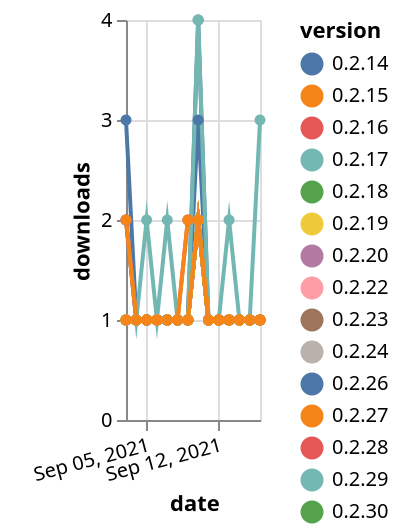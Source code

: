 {"$schema": "https://vega.github.io/schema/vega-lite/v5.json", "description": "A simple bar chart with embedded data.", "data": {"values": [{"date": "2021-09-03", "total": 185, "delta": 1, "version": "0.2.18"}, {"date": "2021-09-04", "total": 186, "delta": 1, "version": "0.2.18"}, {"date": "2021-09-05", "total": 187, "delta": 1, "version": "0.2.18"}, {"date": "2021-09-06", "total": 188, "delta": 1, "version": "0.2.18"}, {"date": "2021-09-07", "total": 189, "delta": 1, "version": "0.2.18"}, {"date": "2021-09-08", "total": 190, "delta": 1, "version": "0.2.18"}, {"date": "2021-09-09", "total": 191, "delta": 1, "version": "0.2.18"}, {"date": "2021-09-10", "total": 193, "delta": 2, "version": "0.2.18"}, {"date": "2021-09-11", "total": 194, "delta": 1, "version": "0.2.18"}, {"date": "2021-09-12", "total": 195, "delta": 1, "version": "0.2.18"}, {"date": "2021-09-13", "total": 196, "delta": 1, "version": "0.2.18"}, {"date": "2021-09-14", "total": 197, "delta": 1, "version": "0.2.18"}, {"date": "2021-09-15", "total": 198, "delta": 1, "version": "0.2.18"}, {"date": "2021-09-16", "total": 199, "delta": 1, "version": "0.2.18"}, {"date": "2021-09-03", "total": 189, "delta": 1, "version": "0.2.19"}, {"date": "2021-09-04", "total": 190, "delta": 1, "version": "0.2.19"}, {"date": "2021-09-05", "total": 191, "delta": 1, "version": "0.2.19"}, {"date": "2021-09-06", "total": 192, "delta": 1, "version": "0.2.19"}, {"date": "2021-09-07", "total": 193, "delta": 1, "version": "0.2.19"}, {"date": "2021-09-08", "total": 194, "delta": 1, "version": "0.2.19"}, {"date": "2021-09-09", "total": 195, "delta": 1, "version": "0.2.19"}, {"date": "2021-09-10", "total": 197, "delta": 2, "version": "0.2.19"}, {"date": "2021-09-11", "total": 198, "delta": 1, "version": "0.2.19"}, {"date": "2021-09-12", "total": 199, "delta": 1, "version": "0.2.19"}, {"date": "2021-09-13", "total": 200, "delta": 1, "version": "0.2.19"}, {"date": "2021-09-14", "total": 201, "delta": 1, "version": "0.2.19"}, {"date": "2021-09-15", "total": 202, "delta": 1, "version": "0.2.19"}, {"date": "2021-09-16", "total": 203, "delta": 1, "version": "0.2.19"}, {"date": "2021-09-03", "total": 198, "delta": 1, "version": "0.2.20"}, {"date": "2021-09-04", "total": 199, "delta": 1, "version": "0.2.20"}, {"date": "2021-09-05", "total": 200, "delta": 1, "version": "0.2.20"}, {"date": "2021-09-06", "total": 201, "delta": 1, "version": "0.2.20"}, {"date": "2021-09-07", "total": 202, "delta": 1, "version": "0.2.20"}, {"date": "2021-09-08", "total": 203, "delta": 1, "version": "0.2.20"}, {"date": "2021-09-09", "total": 204, "delta": 1, "version": "0.2.20"}, {"date": "2021-09-10", "total": 206, "delta": 2, "version": "0.2.20"}, {"date": "2021-09-11", "total": 207, "delta": 1, "version": "0.2.20"}, {"date": "2021-09-12", "total": 208, "delta": 1, "version": "0.2.20"}, {"date": "2021-09-13", "total": 209, "delta": 1, "version": "0.2.20"}, {"date": "2021-09-14", "total": 210, "delta": 1, "version": "0.2.20"}, {"date": "2021-09-15", "total": 211, "delta": 1, "version": "0.2.20"}, {"date": "2021-09-16", "total": 212, "delta": 1, "version": "0.2.20"}, {"date": "2021-09-03", "total": 234, "delta": 1, "version": "0.2.16"}, {"date": "2021-09-04", "total": 235, "delta": 1, "version": "0.2.16"}, {"date": "2021-09-05", "total": 236, "delta": 1, "version": "0.2.16"}, {"date": "2021-09-06", "total": 237, "delta": 1, "version": "0.2.16"}, {"date": "2021-09-07", "total": 238, "delta": 1, "version": "0.2.16"}, {"date": "2021-09-08", "total": 239, "delta": 1, "version": "0.2.16"}, {"date": "2021-09-09", "total": 240, "delta": 1, "version": "0.2.16"}, {"date": "2021-09-10", "total": 242, "delta": 2, "version": "0.2.16"}, {"date": "2021-09-11", "total": 243, "delta": 1, "version": "0.2.16"}, {"date": "2021-09-12", "total": 244, "delta": 1, "version": "0.2.16"}, {"date": "2021-09-13", "total": 245, "delta": 1, "version": "0.2.16"}, {"date": "2021-09-14", "total": 246, "delta": 1, "version": "0.2.16"}, {"date": "2021-09-15", "total": 247, "delta": 1, "version": "0.2.16"}, {"date": "2021-09-16", "total": 248, "delta": 1, "version": "0.2.16"}, {"date": "2021-09-03", "total": 177, "delta": 1, "version": "0.2.36"}, {"date": "2021-09-04", "total": 178, "delta": 1, "version": "0.2.36"}, {"date": "2021-09-05", "total": 179, "delta": 1, "version": "0.2.36"}, {"date": "2021-09-06", "total": 180, "delta": 1, "version": "0.2.36"}, {"date": "2021-09-07", "total": 181, "delta": 1, "version": "0.2.36"}, {"date": "2021-09-08", "total": 182, "delta": 1, "version": "0.2.36"}, {"date": "2021-09-09", "total": 183, "delta": 1, "version": "0.2.36"}, {"date": "2021-09-10", "total": 185, "delta": 2, "version": "0.2.36"}, {"date": "2021-09-11", "total": 186, "delta": 1, "version": "0.2.36"}, {"date": "2021-09-12", "total": 187, "delta": 1, "version": "0.2.36"}, {"date": "2021-09-13", "total": 188, "delta": 1, "version": "0.2.36"}, {"date": "2021-09-14", "total": 189, "delta": 1, "version": "0.2.36"}, {"date": "2021-09-15", "total": 190, "delta": 1, "version": "0.2.36"}, {"date": "2021-09-16", "total": 191, "delta": 1, "version": "0.2.36"}, {"date": "2021-09-03", "total": 170, "delta": 1, "version": "0.2.24"}, {"date": "2021-09-04", "total": 171, "delta": 1, "version": "0.2.24"}, {"date": "2021-09-05", "total": 172, "delta": 1, "version": "0.2.24"}, {"date": "2021-09-06", "total": 173, "delta": 1, "version": "0.2.24"}, {"date": "2021-09-07", "total": 174, "delta": 1, "version": "0.2.24"}, {"date": "2021-09-08", "total": 175, "delta": 1, "version": "0.2.24"}, {"date": "2021-09-09", "total": 176, "delta": 1, "version": "0.2.24"}, {"date": "2021-09-10", "total": 178, "delta": 2, "version": "0.2.24"}, {"date": "2021-09-11", "total": 179, "delta": 1, "version": "0.2.24"}, {"date": "2021-09-12", "total": 180, "delta": 1, "version": "0.2.24"}, {"date": "2021-09-13", "total": 181, "delta": 1, "version": "0.2.24"}, {"date": "2021-09-14", "total": 182, "delta": 1, "version": "0.2.24"}, {"date": "2021-09-15", "total": 183, "delta": 1, "version": "0.2.24"}, {"date": "2021-09-16", "total": 184, "delta": 1, "version": "0.2.24"}, {"date": "2021-09-03", "total": 153, "delta": 1, "version": "0.2.34"}, {"date": "2021-09-04", "total": 154, "delta": 1, "version": "0.2.34"}, {"date": "2021-09-05", "total": 155, "delta": 1, "version": "0.2.34"}, {"date": "2021-09-06", "total": 156, "delta": 1, "version": "0.2.34"}, {"date": "2021-09-07", "total": 157, "delta": 1, "version": "0.2.34"}, {"date": "2021-09-08", "total": 158, "delta": 1, "version": "0.2.34"}, {"date": "2021-09-09", "total": 159, "delta": 1, "version": "0.2.34"}, {"date": "2021-09-10", "total": 161, "delta": 2, "version": "0.2.34"}, {"date": "2021-09-11", "total": 162, "delta": 1, "version": "0.2.34"}, {"date": "2021-09-12", "total": 163, "delta": 1, "version": "0.2.34"}, {"date": "2021-09-13", "total": 164, "delta": 1, "version": "0.2.34"}, {"date": "2021-09-14", "total": 165, "delta": 1, "version": "0.2.34"}, {"date": "2021-09-15", "total": 166, "delta": 1, "version": "0.2.34"}, {"date": "2021-09-16", "total": 167, "delta": 1, "version": "0.2.34"}, {"date": "2021-09-03", "total": 243, "delta": 1, "version": "0.2.14"}, {"date": "2021-09-04", "total": 244, "delta": 1, "version": "0.2.14"}, {"date": "2021-09-05", "total": 245, "delta": 1, "version": "0.2.14"}, {"date": "2021-09-06", "total": 246, "delta": 1, "version": "0.2.14"}, {"date": "2021-09-07", "total": 247, "delta": 1, "version": "0.2.14"}, {"date": "2021-09-08", "total": 248, "delta": 1, "version": "0.2.14"}, {"date": "2021-09-09", "total": 249, "delta": 1, "version": "0.2.14"}, {"date": "2021-09-10", "total": 251, "delta": 2, "version": "0.2.14"}, {"date": "2021-09-11", "total": 252, "delta": 1, "version": "0.2.14"}, {"date": "2021-09-12", "total": 253, "delta": 1, "version": "0.2.14"}, {"date": "2021-09-13", "total": 254, "delta": 1, "version": "0.2.14"}, {"date": "2021-09-14", "total": 255, "delta": 1, "version": "0.2.14"}, {"date": "2021-09-15", "total": 256, "delta": 1, "version": "0.2.14"}, {"date": "2021-09-16", "total": 257, "delta": 1, "version": "0.2.14"}, {"date": "2021-09-03", "total": 196, "delta": 3, "version": "0.3.5"}, {"date": "2021-09-04", "total": 197, "delta": 1, "version": "0.3.5"}, {"date": "2021-09-05", "total": 198, "delta": 1, "version": "0.3.5"}, {"date": "2021-09-06", "total": 199, "delta": 1, "version": "0.3.5"}, {"date": "2021-09-07", "total": 200, "delta": 1, "version": "0.3.5"}, {"date": "2021-09-08", "total": 201, "delta": 1, "version": "0.3.5"}, {"date": "2021-09-09", "total": 202, "delta": 1, "version": "0.3.5"}, {"date": "2021-09-10", "total": 206, "delta": 4, "version": "0.3.5"}, {"date": "2021-09-11", "total": 207, "delta": 1, "version": "0.3.5"}, {"date": "2021-09-12", "total": 208, "delta": 1, "version": "0.3.5"}, {"date": "2021-09-13", "total": 209, "delta": 1, "version": "0.3.5"}, {"date": "2021-09-14", "total": 210, "delta": 1, "version": "0.3.5"}, {"date": "2021-09-15", "total": 211, "delta": 1, "version": "0.3.5"}, {"date": "2021-09-16", "total": 212, "delta": 1, "version": "0.3.5"}, {"date": "2021-09-03", "total": 150, "delta": 1, "version": "0.2.29"}, {"date": "2021-09-04", "total": 151, "delta": 1, "version": "0.2.29"}, {"date": "2021-09-05", "total": 152, "delta": 1, "version": "0.2.29"}, {"date": "2021-09-06", "total": 153, "delta": 1, "version": "0.2.29"}, {"date": "2021-09-07", "total": 154, "delta": 1, "version": "0.2.29"}, {"date": "2021-09-08", "total": 155, "delta": 1, "version": "0.2.29"}, {"date": "2021-09-09", "total": 156, "delta": 1, "version": "0.2.29"}, {"date": "2021-09-10", "total": 158, "delta": 2, "version": "0.2.29"}, {"date": "2021-09-11", "total": 159, "delta": 1, "version": "0.2.29"}, {"date": "2021-09-12", "total": 160, "delta": 1, "version": "0.2.29"}, {"date": "2021-09-13", "total": 161, "delta": 1, "version": "0.2.29"}, {"date": "2021-09-14", "total": 162, "delta": 1, "version": "0.2.29"}, {"date": "2021-09-15", "total": 163, "delta": 1, "version": "0.2.29"}, {"date": "2021-09-16", "total": 164, "delta": 1, "version": "0.2.29"}, {"date": "2021-09-03", "total": 159, "delta": 1, "version": "0.2.28"}, {"date": "2021-09-04", "total": 160, "delta": 1, "version": "0.2.28"}, {"date": "2021-09-05", "total": 161, "delta": 1, "version": "0.2.28"}, {"date": "2021-09-06", "total": 162, "delta": 1, "version": "0.2.28"}, {"date": "2021-09-07", "total": 163, "delta": 1, "version": "0.2.28"}, {"date": "2021-09-08", "total": 164, "delta": 1, "version": "0.2.28"}, {"date": "2021-09-09", "total": 166, "delta": 2, "version": "0.2.28"}, {"date": "2021-09-10", "total": 168, "delta": 2, "version": "0.2.28"}, {"date": "2021-09-11", "total": 169, "delta": 1, "version": "0.2.28"}, {"date": "2021-09-12", "total": 170, "delta": 1, "version": "0.2.28"}, {"date": "2021-09-13", "total": 171, "delta": 1, "version": "0.2.28"}, {"date": "2021-09-14", "total": 172, "delta": 1, "version": "0.2.28"}, {"date": "2021-09-15", "total": 173, "delta": 1, "version": "0.2.28"}, {"date": "2021-09-16", "total": 174, "delta": 1, "version": "0.2.28"}, {"date": "2021-09-03", "total": 185, "delta": 1, "version": "0.3.0"}, {"date": "2021-09-04", "total": 186, "delta": 1, "version": "0.3.0"}, {"date": "2021-09-05", "total": 187, "delta": 1, "version": "0.3.0"}, {"date": "2021-09-06", "total": 188, "delta": 1, "version": "0.3.0"}, {"date": "2021-09-07", "total": 189, "delta": 1, "version": "0.3.0"}, {"date": "2021-09-08", "total": 190, "delta": 1, "version": "0.3.0"}, {"date": "2021-09-09", "total": 191, "delta": 1, "version": "0.3.0"}, {"date": "2021-09-10", "total": 193, "delta": 2, "version": "0.3.0"}, {"date": "2021-09-11", "total": 194, "delta": 1, "version": "0.3.0"}, {"date": "2021-09-12", "total": 195, "delta": 1, "version": "0.3.0"}, {"date": "2021-09-13", "total": 196, "delta": 1, "version": "0.3.0"}, {"date": "2021-09-14", "total": 197, "delta": 1, "version": "0.3.0"}, {"date": "2021-09-15", "total": 198, "delta": 1, "version": "0.3.0"}, {"date": "2021-09-16", "total": 199, "delta": 1, "version": "0.3.0"}, {"date": "2021-09-03", "total": 186, "delta": 1, "version": "0.2.17"}, {"date": "2021-09-04", "total": 187, "delta": 1, "version": "0.2.17"}, {"date": "2021-09-05", "total": 188, "delta": 1, "version": "0.2.17"}, {"date": "2021-09-06", "total": 189, "delta": 1, "version": "0.2.17"}, {"date": "2021-09-07", "total": 190, "delta": 1, "version": "0.2.17"}, {"date": "2021-09-08", "total": 191, "delta": 1, "version": "0.2.17"}, {"date": "2021-09-09", "total": 192, "delta": 1, "version": "0.2.17"}, {"date": "2021-09-10", "total": 194, "delta": 2, "version": "0.2.17"}, {"date": "2021-09-11", "total": 195, "delta": 1, "version": "0.2.17"}, {"date": "2021-09-12", "total": 196, "delta": 1, "version": "0.2.17"}, {"date": "2021-09-13", "total": 197, "delta": 1, "version": "0.2.17"}, {"date": "2021-09-14", "total": 198, "delta": 1, "version": "0.2.17"}, {"date": "2021-09-15", "total": 199, "delta": 1, "version": "0.2.17"}, {"date": "2021-09-16", "total": 200, "delta": 1, "version": "0.2.17"}, {"date": "2021-09-03", "total": 257, "delta": 2, "version": "0.2.26"}, {"date": "2021-09-04", "total": 258, "delta": 1, "version": "0.2.26"}, {"date": "2021-09-05", "total": 259, "delta": 1, "version": "0.2.26"}, {"date": "2021-09-06", "total": 260, "delta": 1, "version": "0.2.26"}, {"date": "2021-09-07", "total": 261, "delta": 1, "version": "0.2.26"}, {"date": "2021-09-08", "total": 262, "delta": 1, "version": "0.2.26"}, {"date": "2021-09-09", "total": 263, "delta": 1, "version": "0.2.26"}, {"date": "2021-09-10", "total": 266, "delta": 3, "version": "0.2.26"}, {"date": "2021-09-11", "total": 267, "delta": 1, "version": "0.2.26"}, {"date": "2021-09-12", "total": 268, "delta": 1, "version": "0.2.26"}, {"date": "2021-09-13", "total": 269, "delta": 1, "version": "0.2.26"}, {"date": "2021-09-14", "total": 270, "delta": 1, "version": "0.2.26"}, {"date": "2021-09-15", "total": 271, "delta": 1, "version": "0.2.26"}, {"date": "2021-09-16", "total": 272, "delta": 1, "version": "0.2.26"}, {"date": "2021-09-03", "total": 146, "delta": 1, "version": "0.2.35"}, {"date": "2021-09-04", "total": 147, "delta": 1, "version": "0.2.35"}, {"date": "2021-09-05", "total": 148, "delta": 1, "version": "0.2.35"}, {"date": "2021-09-06", "total": 149, "delta": 1, "version": "0.2.35"}, {"date": "2021-09-07", "total": 150, "delta": 1, "version": "0.2.35"}, {"date": "2021-09-08", "total": 151, "delta": 1, "version": "0.2.35"}, {"date": "2021-09-09", "total": 152, "delta": 1, "version": "0.2.35"}, {"date": "2021-09-10", "total": 154, "delta": 2, "version": "0.2.35"}, {"date": "2021-09-11", "total": 155, "delta": 1, "version": "0.2.35"}, {"date": "2021-09-12", "total": 156, "delta": 1, "version": "0.2.35"}, {"date": "2021-09-13", "total": 157, "delta": 1, "version": "0.2.35"}, {"date": "2021-09-14", "total": 158, "delta": 1, "version": "0.2.35"}, {"date": "2021-09-15", "total": 159, "delta": 1, "version": "0.2.35"}, {"date": "2021-09-16", "total": 160, "delta": 1, "version": "0.2.35"}, {"date": "2021-09-03", "total": 44, "delta": 2, "version": "0.3.9"}, {"date": "2021-09-04", "total": 45, "delta": 1, "version": "0.3.9"}, {"date": "2021-09-05", "total": 47, "delta": 2, "version": "0.3.9"}, {"date": "2021-09-06", "total": 48, "delta": 1, "version": "0.3.9"}, {"date": "2021-09-07", "total": 50, "delta": 2, "version": "0.3.9"}, {"date": "2021-09-08", "total": 51, "delta": 1, "version": "0.3.9"}, {"date": "2021-09-09", "total": 52, "delta": 1, "version": "0.3.9"}, {"date": "2021-09-10", "total": 56, "delta": 4, "version": "0.3.9"}, {"date": "2021-09-11", "total": 57, "delta": 1, "version": "0.3.9"}, {"date": "2021-09-12", "total": 58, "delta": 1, "version": "0.3.9"}, {"date": "2021-09-13", "total": 60, "delta": 2, "version": "0.3.9"}, {"date": "2021-09-14", "total": 61, "delta": 1, "version": "0.3.9"}, {"date": "2021-09-15", "total": 62, "delta": 1, "version": "0.3.9"}, {"date": "2021-09-16", "total": 65, "delta": 3, "version": "0.3.9"}, {"date": "2021-09-03", "total": 178, "delta": 1, "version": "0.2.22"}, {"date": "2021-09-04", "total": 179, "delta": 1, "version": "0.2.22"}, {"date": "2021-09-05", "total": 180, "delta": 1, "version": "0.2.22"}, {"date": "2021-09-06", "total": 181, "delta": 1, "version": "0.2.22"}, {"date": "2021-09-07", "total": 182, "delta": 1, "version": "0.2.22"}, {"date": "2021-09-08", "total": 183, "delta": 1, "version": "0.2.22"}, {"date": "2021-09-09", "total": 184, "delta": 1, "version": "0.2.22"}, {"date": "2021-09-10", "total": 186, "delta": 2, "version": "0.2.22"}, {"date": "2021-09-11", "total": 187, "delta": 1, "version": "0.2.22"}, {"date": "2021-09-12", "total": 188, "delta": 1, "version": "0.2.22"}, {"date": "2021-09-13", "total": 189, "delta": 1, "version": "0.2.22"}, {"date": "2021-09-14", "total": 190, "delta": 1, "version": "0.2.22"}, {"date": "2021-09-15", "total": 191, "delta": 1, "version": "0.2.22"}, {"date": "2021-09-16", "total": 192, "delta": 1, "version": "0.2.22"}, {"date": "2021-09-03", "total": 62, "delta": 2, "version": "0.3.8"}, {"date": "2021-09-04", "total": 63, "delta": 1, "version": "0.3.8"}, {"date": "2021-09-05", "total": 64, "delta": 1, "version": "0.3.8"}, {"date": "2021-09-06", "total": 65, "delta": 1, "version": "0.3.8"}, {"date": "2021-09-07", "total": 66, "delta": 1, "version": "0.3.8"}, {"date": "2021-09-08", "total": 67, "delta": 1, "version": "0.3.8"}, {"date": "2021-09-09", "total": 68, "delta": 1, "version": "0.3.8"}, {"date": "2021-09-10", "total": 70, "delta": 2, "version": "0.3.8"}, {"date": "2021-09-11", "total": 71, "delta": 1, "version": "0.3.8"}, {"date": "2021-09-12", "total": 72, "delta": 1, "version": "0.3.8"}, {"date": "2021-09-13", "total": 73, "delta": 1, "version": "0.3.8"}, {"date": "2021-09-14", "total": 74, "delta": 1, "version": "0.3.8"}, {"date": "2021-09-15", "total": 75, "delta": 1, "version": "0.3.8"}, {"date": "2021-09-16", "total": 76, "delta": 1, "version": "0.3.8"}, {"date": "2021-09-03", "total": 206, "delta": 1, "version": "0.2.15"}, {"date": "2021-09-04", "total": 207, "delta": 1, "version": "0.2.15"}, {"date": "2021-09-05", "total": 208, "delta": 1, "version": "0.2.15"}, {"date": "2021-09-06", "total": 209, "delta": 1, "version": "0.2.15"}, {"date": "2021-09-07", "total": 210, "delta": 1, "version": "0.2.15"}, {"date": "2021-09-08", "total": 211, "delta": 1, "version": "0.2.15"}, {"date": "2021-09-09", "total": 212, "delta": 1, "version": "0.2.15"}, {"date": "2021-09-10", "total": 214, "delta": 2, "version": "0.2.15"}, {"date": "2021-09-11", "total": 215, "delta": 1, "version": "0.2.15"}, {"date": "2021-09-12", "total": 216, "delta": 1, "version": "0.2.15"}, {"date": "2021-09-13", "total": 217, "delta": 1, "version": "0.2.15"}, {"date": "2021-09-14", "total": 218, "delta": 1, "version": "0.2.15"}, {"date": "2021-09-15", "total": 219, "delta": 1, "version": "0.2.15"}, {"date": "2021-09-16", "total": 220, "delta": 1, "version": "0.2.15"}, {"date": "2021-09-03", "total": 173, "delta": 1, "version": "0.2.23"}, {"date": "2021-09-04", "total": 174, "delta": 1, "version": "0.2.23"}, {"date": "2021-09-05", "total": 175, "delta": 1, "version": "0.2.23"}, {"date": "2021-09-06", "total": 176, "delta": 1, "version": "0.2.23"}, {"date": "2021-09-07", "total": 177, "delta": 1, "version": "0.2.23"}, {"date": "2021-09-08", "total": 178, "delta": 1, "version": "0.2.23"}, {"date": "2021-09-09", "total": 179, "delta": 1, "version": "0.2.23"}, {"date": "2021-09-10", "total": 181, "delta": 2, "version": "0.2.23"}, {"date": "2021-09-11", "total": 182, "delta": 1, "version": "0.2.23"}, {"date": "2021-09-12", "total": 183, "delta": 1, "version": "0.2.23"}, {"date": "2021-09-13", "total": 184, "delta": 1, "version": "0.2.23"}, {"date": "2021-09-14", "total": 185, "delta": 1, "version": "0.2.23"}, {"date": "2021-09-15", "total": 186, "delta": 1, "version": "0.2.23"}, {"date": "2021-09-16", "total": 187, "delta": 1, "version": "0.2.23"}, {"date": "2021-09-03", "total": 150, "delta": 1, "version": "0.2.30"}, {"date": "2021-09-04", "total": 151, "delta": 1, "version": "0.2.30"}, {"date": "2021-09-05", "total": 152, "delta": 1, "version": "0.2.30"}, {"date": "2021-09-06", "total": 153, "delta": 1, "version": "0.2.30"}, {"date": "2021-09-07", "total": 154, "delta": 1, "version": "0.2.30"}, {"date": "2021-09-08", "total": 155, "delta": 1, "version": "0.2.30"}, {"date": "2021-09-09", "total": 156, "delta": 1, "version": "0.2.30"}, {"date": "2021-09-10", "total": 158, "delta": 2, "version": "0.2.30"}, {"date": "2021-09-11", "total": 159, "delta": 1, "version": "0.2.30"}, {"date": "2021-09-12", "total": 160, "delta": 1, "version": "0.2.30"}, {"date": "2021-09-13", "total": 161, "delta": 1, "version": "0.2.30"}, {"date": "2021-09-14", "total": 162, "delta": 1, "version": "0.2.30"}, {"date": "2021-09-15", "total": 163, "delta": 1, "version": "0.2.30"}, {"date": "2021-09-16", "total": 164, "delta": 1, "version": "0.2.30"}, {"date": "2021-09-03", "total": 156, "delta": 1, "version": "0.2.32"}, {"date": "2021-09-04", "total": 157, "delta": 1, "version": "0.2.32"}, {"date": "2021-09-05", "total": 158, "delta": 1, "version": "0.2.32"}, {"date": "2021-09-06", "total": 159, "delta": 1, "version": "0.2.32"}, {"date": "2021-09-07", "total": 160, "delta": 1, "version": "0.2.32"}, {"date": "2021-09-08", "total": 161, "delta": 1, "version": "0.2.32"}, {"date": "2021-09-09", "total": 162, "delta": 1, "version": "0.2.32"}, {"date": "2021-09-10", "total": 164, "delta": 2, "version": "0.2.32"}, {"date": "2021-09-11", "total": 165, "delta": 1, "version": "0.2.32"}, {"date": "2021-09-12", "total": 166, "delta": 1, "version": "0.2.32"}, {"date": "2021-09-13", "total": 167, "delta": 1, "version": "0.2.32"}, {"date": "2021-09-14", "total": 168, "delta": 1, "version": "0.2.32"}, {"date": "2021-09-15", "total": 169, "delta": 1, "version": "0.2.32"}, {"date": "2021-09-16", "total": 170, "delta": 1, "version": "0.2.32"}, {"date": "2021-09-03", "total": 159, "delta": 1, "version": "0.2.27"}, {"date": "2021-09-04", "total": 160, "delta": 1, "version": "0.2.27"}, {"date": "2021-09-05", "total": 161, "delta": 1, "version": "0.2.27"}, {"date": "2021-09-06", "total": 162, "delta": 1, "version": "0.2.27"}, {"date": "2021-09-07", "total": 163, "delta": 1, "version": "0.2.27"}, {"date": "2021-09-08", "total": 164, "delta": 1, "version": "0.2.27"}, {"date": "2021-09-09", "total": 166, "delta": 2, "version": "0.2.27"}, {"date": "2021-09-10", "total": 168, "delta": 2, "version": "0.2.27"}, {"date": "2021-09-11", "total": 169, "delta": 1, "version": "0.2.27"}, {"date": "2021-09-12", "total": 170, "delta": 1, "version": "0.2.27"}, {"date": "2021-09-13", "total": 171, "delta": 1, "version": "0.2.27"}, {"date": "2021-09-14", "total": 172, "delta": 1, "version": "0.2.27"}, {"date": "2021-09-15", "total": 173, "delta": 1, "version": "0.2.27"}, {"date": "2021-09-16", "total": 174, "delta": 1, "version": "0.2.27"}, {"date": "2021-09-03", "total": 65, "delta": 2, "version": "0.3.7"}, {"date": "2021-09-04", "total": 66, "delta": 1, "version": "0.3.7"}, {"date": "2021-09-05", "total": 67, "delta": 1, "version": "0.3.7"}, {"date": "2021-09-06", "total": 68, "delta": 1, "version": "0.3.7"}, {"date": "2021-09-07", "total": 69, "delta": 1, "version": "0.3.7"}, {"date": "2021-09-08", "total": 70, "delta": 1, "version": "0.3.7"}, {"date": "2021-09-09", "total": 71, "delta": 1, "version": "0.3.7"}, {"date": "2021-09-10", "total": 73, "delta": 2, "version": "0.3.7"}, {"date": "2021-09-11", "total": 74, "delta": 1, "version": "0.3.7"}, {"date": "2021-09-12", "total": 75, "delta": 1, "version": "0.3.7"}, {"date": "2021-09-13", "total": 76, "delta": 1, "version": "0.3.7"}, {"date": "2021-09-14", "total": 77, "delta": 1, "version": "0.3.7"}, {"date": "2021-09-15", "total": 78, "delta": 1, "version": "0.3.7"}, {"date": "2021-09-16", "total": 79, "delta": 1, "version": "0.3.7"}]}, "width": "container", "mark": {"type": "line", "point": {"filled": true}}, "encoding": {"x": {"field": "date", "type": "temporal", "timeUnit": "yearmonthdate", "title": "date", "axis": {"labelAngle": -15}}, "y": {"field": "delta", "type": "quantitative", "title": "downloads"}, "color": {"field": "version", "type": "nominal"}, "tooltip": {"field": "delta"}}}